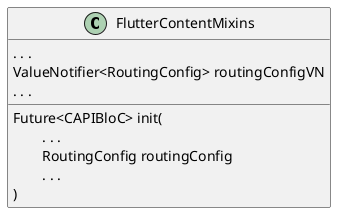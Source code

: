@startuml
'https://plantuml.com/class-diagram

class FlutterContentMixins {
    . . .\nValueNotifier<RoutingConfig> routingConfigVN\n. . .
}

FlutterContentMixins : Future<CAPIBloC> init(\n\t. . .\n\tRoutingConfig routingConfig\n\t. . .\n)

@enduml